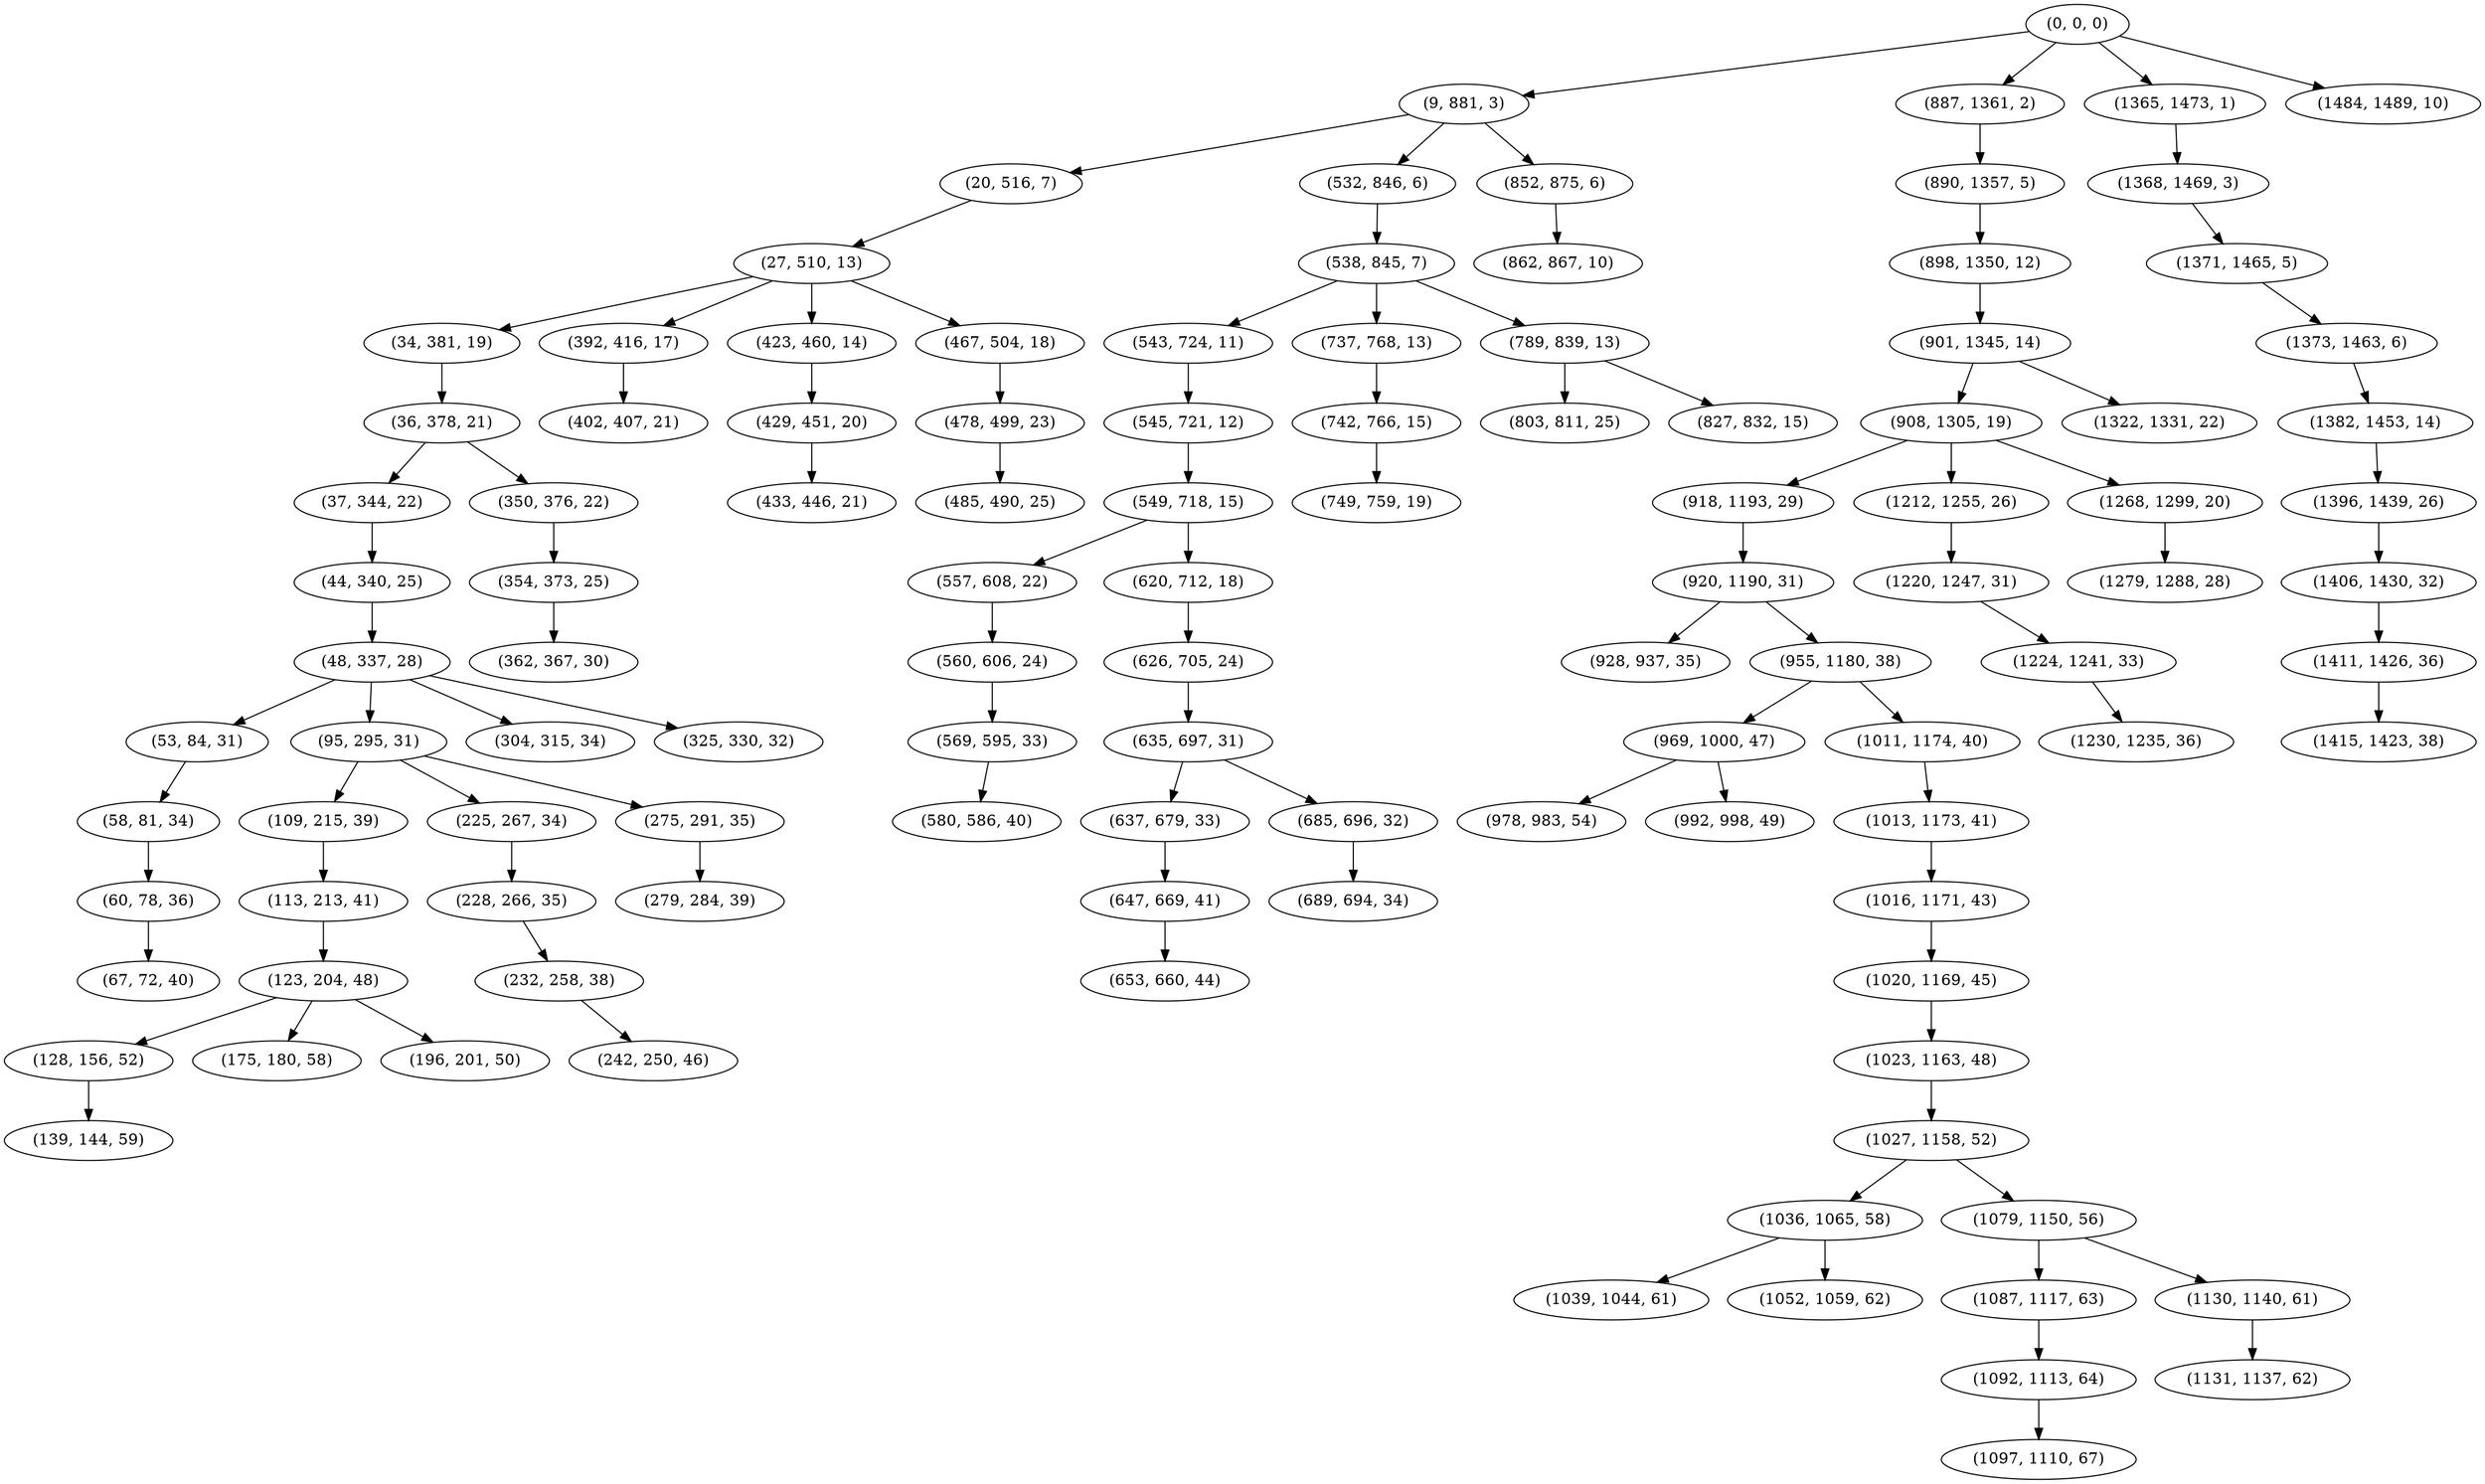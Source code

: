 digraph tree {
    "(0, 0, 0)";
    "(9, 881, 3)";
    "(20, 516, 7)";
    "(27, 510, 13)";
    "(34, 381, 19)";
    "(36, 378, 21)";
    "(37, 344, 22)";
    "(44, 340, 25)";
    "(48, 337, 28)";
    "(53, 84, 31)";
    "(58, 81, 34)";
    "(60, 78, 36)";
    "(67, 72, 40)";
    "(95, 295, 31)";
    "(109, 215, 39)";
    "(113, 213, 41)";
    "(123, 204, 48)";
    "(128, 156, 52)";
    "(139, 144, 59)";
    "(175, 180, 58)";
    "(196, 201, 50)";
    "(225, 267, 34)";
    "(228, 266, 35)";
    "(232, 258, 38)";
    "(242, 250, 46)";
    "(275, 291, 35)";
    "(279, 284, 39)";
    "(304, 315, 34)";
    "(325, 330, 32)";
    "(350, 376, 22)";
    "(354, 373, 25)";
    "(362, 367, 30)";
    "(392, 416, 17)";
    "(402, 407, 21)";
    "(423, 460, 14)";
    "(429, 451, 20)";
    "(433, 446, 21)";
    "(467, 504, 18)";
    "(478, 499, 23)";
    "(485, 490, 25)";
    "(532, 846, 6)";
    "(538, 845, 7)";
    "(543, 724, 11)";
    "(545, 721, 12)";
    "(549, 718, 15)";
    "(557, 608, 22)";
    "(560, 606, 24)";
    "(569, 595, 33)";
    "(580, 586, 40)";
    "(620, 712, 18)";
    "(626, 705, 24)";
    "(635, 697, 31)";
    "(637, 679, 33)";
    "(647, 669, 41)";
    "(653, 660, 44)";
    "(685, 696, 32)";
    "(689, 694, 34)";
    "(737, 768, 13)";
    "(742, 766, 15)";
    "(749, 759, 19)";
    "(789, 839, 13)";
    "(803, 811, 25)";
    "(827, 832, 15)";
    "(852, 875, 6)";
    "(862, 867, 10)";
    "(887, 1361, 2)";
    "(890, 1357, 5)";
    "(898, 1350, 12)";
    "(901, 1345, 14)";
    "(908, 1305, 19)";
    "(918, 1193, 29)";
    "(920, 1190, 31)";
    "(928, 937, 35)";
    "(955, 1180, 38)";
    "(969, 1000, 47)";
    "(978, 983, 54)";
    "(992, 998, 49)";
    "(1011, 1174, 40)";
    "(1013, 1173, 41)";
    "(1016, 1171, 43)";
    "(1020, 1169, 45)";
    "(1023, 1163, 48)";
    "(1027, 1158, 52)";
    "(1036, 1065, 58)";
    "(1039, 1044, 61)";
    "(1052, 1059, 62)";
    "(1079, 1150, 56)";
    "(1087, 1117, 63)";
    "(1092, 1113, 64)";
    "(1097, 1110, 67)";
    "(1130, 1140, 61)";
    "(1131, 1137, 62)";
    "(1212, 1255, 26)";
    "(1220, 1247, 31)";
    "(1224, 1241, 33)";
    "(1230, 1235, 36)";
    "(1268, 1299, 20)";
    "(1279, 1288, 28)";
    "(1322, 1331, 22)";
    "(1365, 1473, 1)";
    "(1368, 1469, 3)";
    "(1371, 1465, 5)";
    "(1373, 1463, 6)";
    "(1382, 1453, 14)";
    "(1396, 1439, 26)";
    "(1406, 1430, 32)";
    "(1411, 1426, 36)";
    "(1415, 1423, 38)";
    "(1484, 1489, 10)";
    "(0, 0, 0)" -> "(9, 881, 3)";
    "(0, 0, 0)" -> "(887, 1361, 2)";
    "(0, 0, 0)" -> "(1365, 1473, 1)";
    "(0, 0, 0)" -> "(1484, 1489, 10)";
    "(9, 881, 3)" -> "(20, 516, 7)";
    "(9, 881, 3)" -> "(532, 846, 6)";
    "(9, 881, 3)" -> "(852, 875, 6)";
    "(20, 516, 7)" -> "(27, 510, 13)";
    "(27, 510, 13)" -> "(34, 381, 19)";
    "(27, 510, 13)" -> "(392, 416, 17)";
    "(27, 510, 13)" -> "(423, 460, 14)";
    "(27, 510, 13)" -> "(467, 504, 18)";
    "(34, 381, 19)" -> "(36, 378, 21)";
    "(36, 378, 21)" -> "(37, 344, 22)";
    "(36, 378, 21)" -> "(350, 376, 22)";
    "(37, 344, 22)" -> "(44, 340, 25)";
    "(44, 340, 25)" -> "(48, 337, 28)";
    "(48, 337, 28)" -> "(53, 84, 31)";
    "(48, 337, 28)" -> "(95, 295, 31)";
    "(48, 337, 28)" -> "(304, 315, 34)";
    "(48, 337, 28)" -> "(325, 330, 32)";
    "(53, 84, 31)" -> "(58, 81, 34)";
    "(58, 81, 34)" -> "(60, 78, 36)";
    "(60, 78, 36)" -> "(67, 72, 40)";
    "(95, 295, 31)" -> "(109, 215, 39)";
    "(95, 295, 31)" -> "(225, 267, 34)";
    "(95, 295, 31)" -> "(275, 291, 35)";
    "(109, 215, 39)" -> "(113, 213, 41)";
    "(113, 213, 41)" -> "(123, 204, 48)";
    "(123, 204, 48)" -> "(128, 156, 52)";
    "(123, 204, 48)" -> "(175, 180, 58)";
    "(123, 204, 48)" -> "(196, 201, 50)";
    "(128, 156, 52)" -> "(139, 144, 59)";
    "(225, 267, 34)" -> "(228, 266, 35)";
    "(228, 266, 35)" -> "(232, 258, 38)";
    "(232, 258, 38)" -> "(242, 250, 46)";
    "(275, 291, 35)" -> "(279, 284, 39)";
    "(350, 376, 22)" -> "(354, 373, 25)";
    "(354, 373, 25)" -> "(362, 367, 30)";
    "(392, 416, 17)" -> "(402, 407, 21)";
    "(423, 460, 14)" -> "(429, 451, 20)";
    "(429, 451, 20)" -> "(433, 446, 21)";
    "(467, 504, 18)" -> "(478, 499, 23)";
    "(478, 499, 23)" -> "(485, 490, 25)";
    "(532, 846, 6)" -> "(538, 845, 7)";
    "(538, 845, 7)" -> "(543, 724, 11)";
    "(538, 845, 7)" -> "(737, 768, 13)";
    "(538, 845, 7)" -> "(789, 839, 13)";
    "(543, 724, 11)" -> "(545, 721, 12)";
    "(545, 721, 12)" -> "(549, 718, 15)";
    "(549, 718, 15)" -> "(557, 608, 22)";
    "(549, 718, 15)" -> "(620, 712, 18)";
    "(557, 608, 22)" -> "(560, 606, 24)";
    "(560, 606, 24)" -> "(569, 595, 33)";
    "(569, 595, 33)" -> "(580, 586, 40)";
    "(620, 712, 18)" -> "(626, 705, 24)";
    "(626, 705, 24)" -> "(635, 697, 31)";
    "(635, 697, 31)" -> "(637, 679, 33)";
    "(635, 697, 31)" -> "(685, 696, 32)";
    "(637, 679, 33)" -> "(647, 669, 41)";
    "(647, 669, 41)" -> "(653, 660, 44)";
    "(685, 696, 32)" -> "(689, 694, 34)";
    "(737, 768, 13)" -> "(742, 766, 15)";
    "(742, 766, 15)" -> "(749, 759, 19)";
    "(789, 839, 13)" -> "(803, 811, 25)";
    "(789, 839, 13)" -> "(827, 832, 15)";
    "(852, 875, 6)" -> "(862, 867, 10)";
    "(887, 1361, 2)" -> "(890, 1357, 5)";
    "(890, 1357, 5)" -> "(898, 1350, 12)";
    "(898, 1350, 12)" -> "(901, 1345, 14)";
    "(901, 1345, 14)" -> "(908, 1305, 19)";
    "(901, 1345, 14)" -> "(1322, 1331, 22)";
    "(908, 1305, 19)" -> "(918, 1193, 29)";
    "(908, 1305, 19)" -> "(1212, 1255, 26)";
    "(908, 1305, 19)" -> "(1268, 1299, 20)";
    "(918, 1193, 29)" -> "(920, 1190, 31)";
    "(920, 1190, 31)" -> "(928, 937, 35)";
    "(920, 1190, 31)" -> "(955, 1180, 38)";
    "(955, 1180, 38)" -> "(969, 1000, 47)";
    "(955, 1180, 38)" -> "(1011, 1174, 40)";
    "(969, 1000, 47)" -> "(978, 983, 54)";
    "(969, 1000, 47)" -> "(992, 998, 49)";
    "(1011, 1174, 40)" -> "(1013, 1173, 41)";
    "(1013, 1173, 41)" -> "(1016, 1171, 43)";
    "(1016, 1171, 43)" -> "(1020, 1169, 45)";
    "(1020, 1169, 45)" -> "(1023, 1163, 48)";
    "(1023, 1163, 48)" -> "(1027, 1158, 52)";
    "(1027, 1158, 52)" -> "(1036, 1065, 58)";
    "(1027, 1158, 52)" -> "(1079, 1150, 56)";
    "(1036, 1065, 58)" -> "(1039, 1044, 61)";
    "(1036, 1065, 58)" -> "(1052, 1059, 62)";
    "(1079, 1150, 56)" -> "(1087, 1117, 63)";
    "(1079, 1150, 56)" -> "(1130, 1140, 61)";
    "(1087, 1117, 63)" -> "(1092, 1113, 64)";
    "(1092, 1113, 64)" -> "(1097, 1110, 67)";
    "(1130, 1140, 61)" -> "(1131, 1137, 62)";
    "(1212, 1255, 26)" -> "(1220, 1247, 31)";
    "(1220, 1247, 31)" -> "(1224, 1241, 33)";
    "(1224, 1241, 33)" -> "(1230, 1235, 36)";
    "(1268, 1299, 20)" -> "(1279, 1288, 28)";
    "(1365, 1473, 1)" -> "(1368, 1469, 3)";
    "(1368, 1469, 3)" -> "(1371, 1465, 5)";
    "(1371, 1465, 5)" -> "(1373, 1463, 6)";
    "(1373, 1463, 6)" -> "(1382, 1453, 14)";
    "(1382, 1453, 14)" -> "(1396, 1439, 26)";
    "(1396, 1439, 26)" -> "(1406, 1430, 32)";
    "(1406, 1430, 32)" -> "(1411, 1426, 36)";
    "(1411, 1426, 36)" -> "(1415, 1423, 38)";
}
